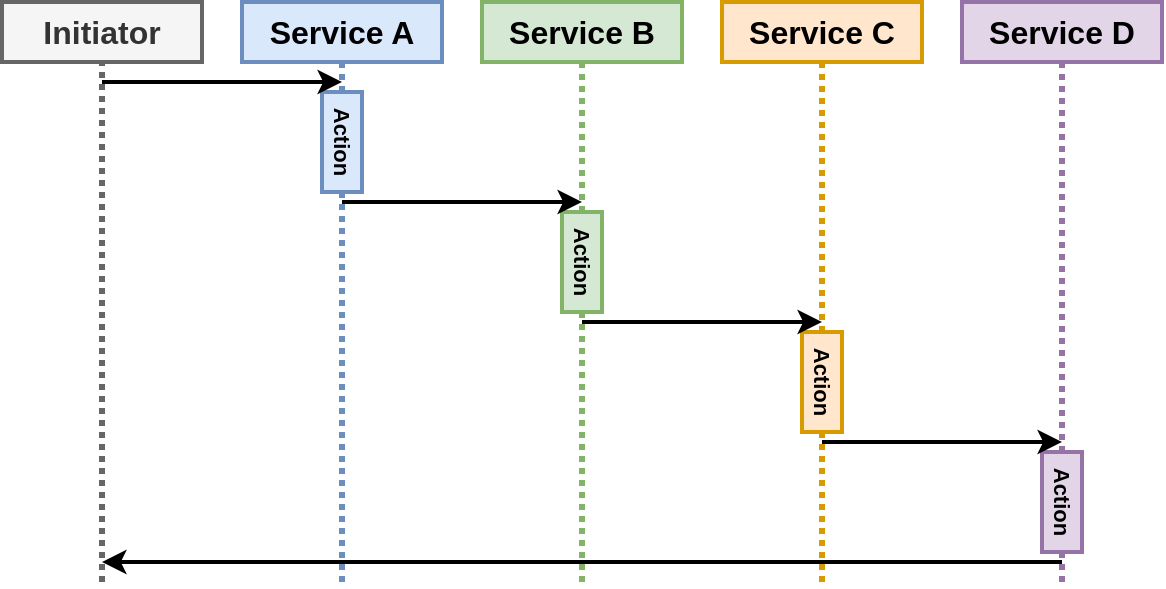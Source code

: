 <mxfile version="13.1.6" type="device"><diagram id="oodRZo66ir17eg9mZ7kf" name="Page-1"><mxGraphModel dx="1554" dy="675" grid="1" gridSize="10" guides="1" tooltips="1" connect="1" arrows="1" fold="1" page="1" pageScale="1" pageWidth="2000" pageHeight="2000" math="0" shadow="0"><root><mxCell id="0"/><mxCell id="1" parent="0"/><mxCell id="-2aZNtLf3BAYs-4e67TA-1" value="&lt;font style=&quot;font-size: 16px&quot;&gt;&lt;b&gt;Service A&lt;/b&gt;&lt;/font&gt;" style="rounded=0;whiteSpace=wrap;html=1;strokeWidth=2;fillColor=#dae8fc;strokeColor=#6c8ebf;" parent="1" vertex="1"><mxGeometry x="280" y="120" width="100" height="30" as="geometry"/></mxCell><mxCell id="-2aZNtLf3BAYs-4e67TA-2" value="" style="endArrow=none;dashed=1;html=1;entryX=0.5;entryY=1;entryDx=0;entryDy=0;strokeWidth=3;dashPattern=1 1;fillColor=#dae8fc;strokeColor=#6c8ebf;exitX=0;exitY=0.5;exitDx=0;exitDy=0;" parent="1" source="-2aZNtLf3BAYs-4e67TA-3" target="-2aZNtLf3BAYs-4e67TA-1" edge="1"><mxGeometry width="50" height="50" relative="1" as="geometry"><mxPoint x="330" y="160" as="sourcePoint"/><mxPoint x="800" y="330" as="targetPoint"/></mxGeometry></mxCell><mxCell id="-2aZNtLf3BAYs-4e67TA-3" value="&lt;b&gt;&lt;font style=&quot;font-size: 11px&quot;&gt;Action&lt;/font&gt;&lt;/b&gt;" style="rounded=0;whiteSpace=wrap;html=1;strokeWidth=2;fillColor=#dae8fc;strokeColor=#6c8ebf;rotation=90;" parent="1" vertex="1"><mxGeometry x="305" y="180" width="50" height="20" as="geometry"/></mxCell><mxCell id="-2aZNtLf3BAYs-4e67TA-4" value="&lt;font style=&quot;font-size: 16px&quot;&gt;&lt;b&gt;Service B&lt;/b&gt;&lt;/font&gt;" style="rounded=0;whiteSpace=wrap;html=1;strokeWidth=2;fillColor=#d5e8d4;strokeColor=#82b366;" parent="1" vertex="1"><mxGeometry x="400" y="120" width="100" height="30" as="geometry"/></mxCell><mxCell id="-2aZNtLf3BAYs-4e67TA-5" value="&lt;b&gt;&lt;font style=&quot;font-size: 11px&quot;&gt;Action&lt;/font&gt;&lt;/b&gt;" style="rounded=0;whiteSpace=wrap;html=1;strokeWidth=2;fillColor=#d5e8d4;strokeColor=#82b366;rotation=90;" parent="1" vertex="1"><mxGeometry x="425" y="240" width="50" height="20" as="geometry"/></mxCell><mxCell id="-2aZNtLf3BAYs-4e67TA-6" value="" style="endArrow=none;dashed=1;html=1;entryX=1;entryY=0.5;entryDx=0;entryDy=0;strokeWidth=3;fillColor=#dae8fc;strokeColor=#6c8ebf;dashPattern=1 1;" parent="1" target="-2aZNtLf3BAYs-4e67TA-3" edge="1"><mxGeometry width="50" height="50" relative="1" as="geometry"><mxPoint x="330" y="410" as="sourcePoint"/><mxPoint x="340" y="160" as="targetPoint"/></mxGeometry></mxCell><mxCell id="-2aZNtLf3BAYs-4e67TA-7" value="" style="endArrow=classic;html=1;strokeWidth=2;" parent="1" edge="1"><mxGeometry width="50" height="50" relative="1" as="geometry"><mxPoint x="330" y="220" as="sourcePoint"/><mxPoint x="450" y="220" as="targetPoint"/></mxGeometry></mxCell><mxCell id="-2aZNtLf3BAYs-4e67TA-8" value="" style="endArrow=none;dashed=1;html=1;entryX=0.5;entryY=1;entryDx=0;entryDy=0;strokeWidth=3;fillColor=#d5e8d4;strokeColor=#82b366;dashPattern=1 1;exitX=0;exitY=0.5;exitDx=0;exitDy=0;" parent="1" source="-2aZNtLf3BAYs-4e67TA-5" target="-2aZNtLf3BAYs-4e67TA-4" edge="1"><mxGeometry width="50" height="50" relative="1" as="geometry"><mxPoint x="340" y="400" as="sourcePoint"/><mxPoint x="340" y="225" as="targetPoint"/></mxGeometry></mxCell><mxCell id="-2aZNtLf3BAYs-4e67TA-9" value="&lt;font style=&quot;font-size: 16px&quot;&gt;&lt;b&gt;Service C&lt;/b&gt;&lt;/font&gt;" style="rounded=0;whiteSpace=wrap;html=1;strokeWidth=2;fillColor=#ffe6cc;strokeColor=#d79b00;" parent="1" vertex="1"><mxGeometry x="520" y="120" width="100" height="30" as="geometry"/></mxCell><mxCell id="-2aZNtLf3BAYs-4e67TA-10" value="" style="endArrow=none;dashed=1;html=1;entryX=0.5;entryY=1;entryDx=0;entryDy=0;strokeWidth=3;fillColor=#ffe6cc;strokeColor=#d79b00;dashPattern=1 1;exitX=0;exitY=0.5;exitDx=0;exitDy=0;" parent="1" source="-2aZNtLf3BAYs-4e67TA-11" target="-2aZNtLf3BAYs-4e67TA-9" edge="1"><mxGeometry width="50" height="50" relative="1" as="geometry"><mxPoint x="570" y="250" as="sourcePoint"/><mxPoint x="460" y="160" as="targetPoint"/></mxGeometry></mxCell><mxCell id="-2aZNtLf3BAYs-4e67TA-11" value="&lt;b&gt;&lt;font style=&quot;font-size: 11px&quot;&gt;Action&lt;/font&gt;&lt;/b&gt;" style="rounded=0;whiteSpace=wrap;html=1;strokeWidth=2;fillColor=#ffe6cc;strokeColor=#d79b00;rotation=90;" parent="1" vertex="1"><mxGeometry x="545" y="300" width="50" height="20" as="geometry"/></mxCell><mxCell id="-2aZNtLf3BAYs-4e67TA-12" value="" style="endArrow=none;dashed=1;html=1;entryX=1;entryY=0.5;entryDx=0;entryDy=0;strokeWidth=3;fillColor=#d5e8d4;strokeColor=#82b366;dashPattern=1 1;" parent="1" target="-2aZNtLf3BAYs-4e67TA-5" edge="1"><mxGeometry width="50" height="50" relative="1" as="geometry"><mxPoint x="450" y="410" as="sourcePoint"/><mxPoint x="490" y="195" as="targetPoint"/></mxGeometry></mxCell><mxCell id="-2aZNtLf3BAYs-4e67TA-13" value="" style="endArrow=classic;html=1;strokeWidth=2;" parent="1" edge="1"><mxGeometry width="50" height="50" relative="1" as="geometry"><mxPoint x="450" y="280" as="sourcePoint"/><mxPoint x="570" y="280" as="targetPoint"/></mxGeometry></mxCell><mxCell id="-2aZNtLf3BAYs-4e67TA-14" value="&lt;b&gt;&lt;font style=&quot;font-size: 11px&quot;&gt;Action&lt;/font&gt;&lt;/b&gt;" style="rounded=0;whiteSpace=wrap;html=1;strokeWidth=2;fillColor=#e1d5e7;strokeColor=#9673a6;rotation=90;" parent="1" vertex="1"><mxGeometry x="665" y="360" width="50" height="20" as="geometry"/></mxCell><mxCell id="-2aZNtLf3BAYs-4e67TA-15" value="&lt;font style=&quot;font-size: 16px&quot;&gt;&lt;b&gt;Service D&lt;/b&gt;&lt;/font&gt;" style="rounded=0;whiteSpace=wrap;html=1;strokeWidth=2;fillColor=#e1d5e7;strokeColor=#9673a6;" parent="1" vertex="1"><mxGeometry x="640" y="120" width="100" height="30" as="geometry"/></mxCell><mxCell id="-2aZNtLf3BAYs-4e67TA-16" value="" style="endArrow=none;dashed=1;html=1;entryX=0.5;entryY=1;entryDx=0;entryDy=0;strokeWidth=3;fillColor=#e1d5e7;strokeColor=#9673a6;dashPattern=1 1;exitX=0;exitY=0.5;exitDx=0;exitDy=0;" parent="1" source="-2aZNtLf3BAYs-4e67TA-14" target="-2aZNtLf3BAYs-4e67TA-15" edge="1"><mxGeometry width="50" height="50" relative="1" as="geometry"><mxPoint x="580" y="295" as="sourcePoint"/><mxPoint x="580" y="160" as="targetPoint"/></mxGeometry></mxCell><mxCell id="-2aZNtLf3BAYs-4e67TA-17" value="" style="endArrow=classic;html=1;strokeWidth=2;" parent="1" edge="1"><mxGeometry width="50" height="50" relative="1" as="geometry"><mxPoint x="570" y="340" as="sourcePoint"/><mxPoint x="690" y="340" as="targetPoint"/></mxGeometry></mxCell><mxCell id="-2aZNtLf3BAYs-4e67TA-18" value="" style="endArrow=none;dashed=1;html=1;entryX=1;entryY=0.5;entryDx=0;entryDy=0;strokeWidth=3;fillColor=#ffe6cc;strokeColor=#d79b00;dashPattern=1 1;" parent="1" target="-2aZNtLf3BAYs-4e67TA-11" edge="1"><mxGeometry width="50" height="50" relative="1" as="geometry"><mxPoint x="570" y="410" as="sourcePoint"/><mxPoint x="580" y="160" as="targetPoint"/></mxGeometry></mxCell><mxCell id="-2aZNtLf3BAYs-4e67TA-19" value="" style="endArrow=none;dashed=1;html=1;strokeWidth=3;fillColor=#e1d5e7;strokeColor=#9673a6;dashPattern=1 1;exitX=1;exitY=0.5;exitDx=0;exitDy=0;" parent="1" source="-2aZNtLf3BAYs-4e67TA-14" edge="1"><mxGeometry width="50" height="50" relative="1" as="geometry"><mxPoint x="580" y="410" as="sourcePoint"/><mxPoint x="690" y="410" as="targetPoint"/></mxGeometry></mxCell><mxCell id="f9qa3-lXOnjbmrwpa74X-1" value="&lt;span style=&quot;font-size: 16px&quot;&gt;&lt;b&gt;Initiator&lt;/b&gt;&lt;/span&gt;" style="rounded=0;whiteSpace=wrap;html=1;strokeWidth=2;fillColor=#f5f5f5;strokeColor=#666666;fontColor=#333333;" vertex="1" parent="1"><mxGeometry x="160" y="120" width="100" height="30" as="geometry"/></mxCell><mxCell id="f9qa3-lXOnjbmrwpa74X-2" value="" style="endArrow=none;dashed=1;html=1;entryX=0.5;entryY=1;entryDx=0;entryDy=0;strokeWidth=3;fillColor=#f5f5f5;strokeColor=#666666;dashPattern=1 1;" edge="1" parent="1" target="f9qa3-lXOnjbmrwpa74X-1"><mxGeometry width="50" height="50" relative="1" as="geometry"><mxPoint x="210" y="410" as="sourcePoint"/><mxPoint x="700" y="160" as="targetPoint"/></mxGeometry></mxCell><mxCell id="f9qa3-lXOnjbmrwpa74X-3" value="" style="endArrow=classic;html=1;strokeWidth=2;" edge="1" parent="1"><mxGeometry width="50" height="50" relative="1" as="geometry"><mxPoint x="210" y="160" as="sourcePoint"/><mxPoint x="330" y="160" as="targetPoint"/></mxGeometry></mxCell><mxCell id="f9qa3-lXOnjbmrwpa74X-4" value="" style="endArrow=classic;html=1;strokeWidth=2;" edge="1" parent="1"><mxGeometry width="50" height="50" relative="1" as="geometry"><mxPoint x="690" y="400" as="sourcePoint"/><mxPoint x="210" y="400" as="targetPoint"/></mxGeometry></mxCell></root></mxGraphModel></diagram></mxfile>